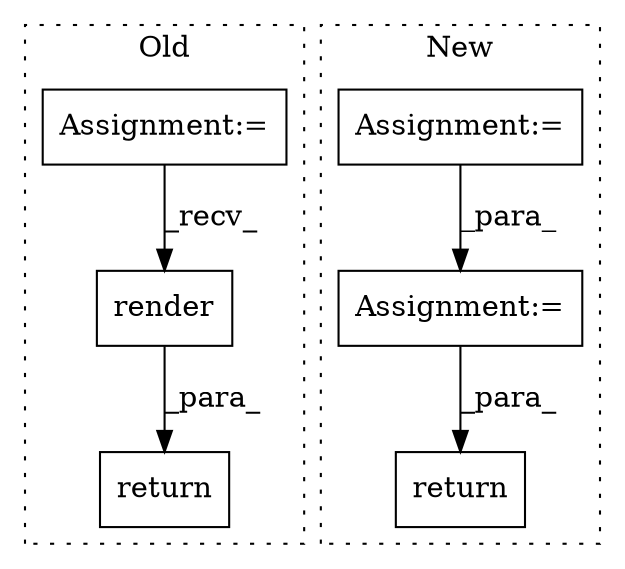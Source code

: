 digraph G {
subgraph cluster0 {
1 [label="render" a="32" s="1346,1354" l="7,1" shape="box"];
3 [label="return" a="41" s="1337" l="7" shape="box"];
4 [label="Assignment:=" a="7" s="803" l="1" shape="box"];
label = "Old";
style="dotted";
}
subgraph cluster1 {
2 [label="return" a="41" s="1186" l="7" shape="box"];
5 [label="Assignment:=" a="7" s="984" l="1" shape="box"];
6 [label="Assignment:=" a="7" s="1119" l="57" shape="box"];
label = "New";
style="dotted";
}
1 -> 3 [label="_para_"];
4 -> 1 [label="_recv_"];
5 -> 2 [label="_para_"];
6 -> 5 [label="_para_"];
}